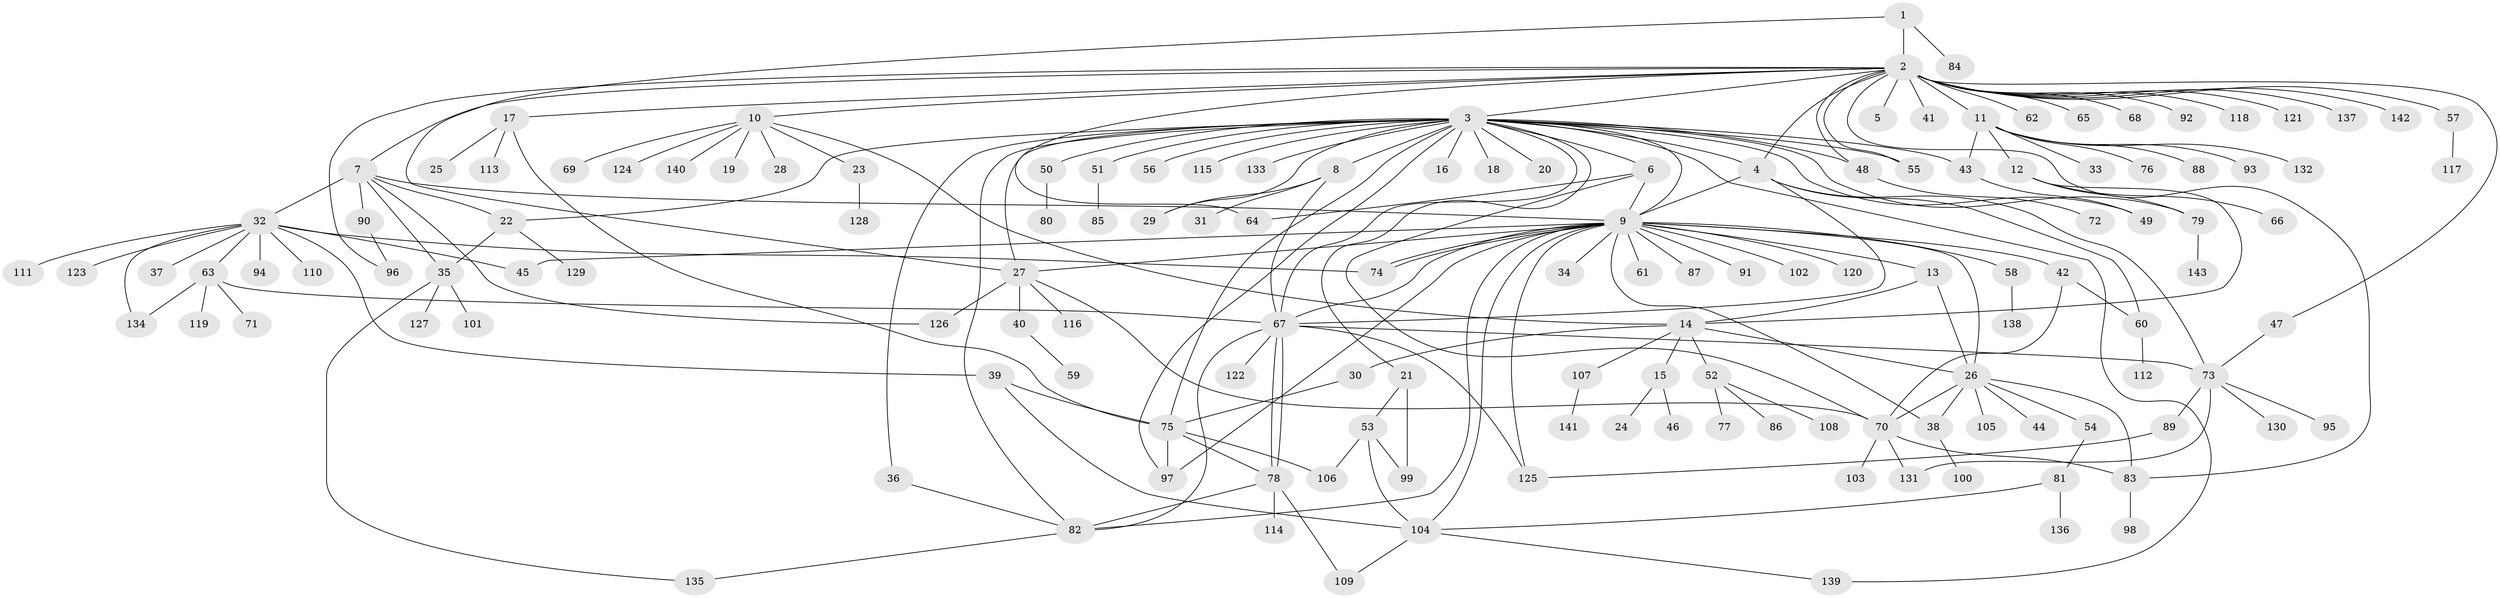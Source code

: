 // Generated by graph-tools (version 1.1) at 2025/49/03/09/25 03:49:51]
// undirected, 143 vertices, 202 edges
graph export_dot {
graph [start="1"]
  node [color=gray90,style=filled];
  1;
  2;
  3;
  4;
  5;
  6;
  7;
  8;
  9;
  10;
  11;
  12;
  13;
  14;
  15;
  16;
  17;
  18;
  19;
  20;
  21;
  22;
  23;
  24;
  25;
  26;
  27;
  28;
  29;
  30;
  31;
  32;
  33;
  34;
  35;
  36;
  37;
  38;
  39;
  40;
  41;
  42;
  43;
  44;
  45;
  46;
  47;
  48;
  49;
  50;
  51;
  52;
  53;
  54;
  55;
  56;
  57;
  58;
  59;
  60;
  61;
  62;
  63;
  64;
  65;
  66;
  67;
  68;
  69;
  70;
  71;
  72;
  73;
  74;
  75;
  76;
  77;
  78;
  79;
  80;
  81;
  82;
  83;
  84;
  85;
  86;
  87;
  88;
  89;
  90;
  91;
  92;
  93;
  94;
  95;
  96;
  97;
  98;
  99;
  100;
  101;
  102;
  103;
  104;
  105;
  106;
  107;
  108;
  109;
  110;
  111;
  112;
  113;
  114;
  115;
  116;
  117;
  118;
  119;
  120;
  121;
  122;
  123;
  124;
  125;
  126;
  127;
  128;
  129;
  130;
  131;
  132;
  133;
  134;
  135;
  136;
  137;
  138;
  139;
  140;
  141;
  142;
  143;
  1 -- 2;
  1 -- 27;
  1 -- 84;
  2 -- 3;
  2 -- 4;
  2 -- 5;
  2 -- 7;
  2 -- 10;
  2 -- 11;
  2 -- 17;
  2 -- 41;
  2 -- 47;
  2 -- 48;
  2 -- 55;
  2 -- 57;
  2 -- 62;
  2 -- 64;
  2 -- 65;
  2 -- 68;
  2 -- 83;
  2 -- 92;
  2 -- 96;
  2 -- 118;
  2 -- 121;
  2 -- 137;
  2 -- 142;
  3 -- 4;
  3 -- 6;
  3 -- 8;
  3 -- 9;
  3 -- 16;
  3 -- 18;
  3 -- 20;
  3 -- 21;
  3 -- 22;
  3 -- 27;
  3 -- 29;
  3 -- 36;
  3 -- 43;
  3 -- 48;
  3 -- 49;
  3 -- 50;
  3 -- 51;
  3 -- 55;
  3 -- 56;
  3 -- 67;
  3 -- 75;
  3 -- 79;
  3 -- 82;
  3 -- 97;
  3 -- 115;
  3 -- 133;
  3 -- 139;
  4 -- 9;
  4 -- 60;
  4 -- 67;
  4 -- 73;
  6 -- 9;
  6 -- 64;
  6 -- 70;
  7 -- 9;
  7 -- 22;
  7 -- 32;
  7 -- 35;
  7 -- 90;
  7 -- 126;
  8 -- 29;
  8 -- 31;
  8 -- 67;
  9 -- 13;
  9 -- 26;
  9 -- 27;
  9 -- 34;
  9 -- 38;
  9 -- 42;
  9 -- 45;
  9 -- 58;
  9 -- 61;
  9 -- 67;
  9 -- 74;
  9 -- 74;
  9 -- 82;
  9 -- 87;
  9 -- 91;
  9 -- 97;
  9 -- 102;
  9 -- 104;
  9 -- 120;
  9 -- 125;
  10 -- 14;
  10 -- 19;
  10 -- 23;
  10 -- 28;
  10 -- 69;
  10 -- 124;
  10 -- 140;
  11 -- 12;
  11 -- 33;
  11 -- 43;
  11 -- 76;
  11 -- 88;
  11 -- 93;
  11 -- 132;
  12 -- 14;
  12 -- 66;
  12 -- 79;
  13 -- 14;
  13 -- 26;
  14 -- 15;
  14 -- 26;
  14 -- 30;
  14 -- 52;
  14 -- 107;
  15 -- 24;
  15 -- 46;
  17 -- 25;
  17 -- 75;
  17 -- 113;
  21 -- 53;
  21 -- 99;
  22 -- 35;
  22 -- 129;
  23 -- 128;
  26 -- 38;
  26 -- 44;
  26 -- 54;
  26 -- 70;
  26 -- 83;
  26 -- 105;
  27 -- 40;
  27 -- 70;
  27 -- 116;
  27 -- 126;
  30 -- 75;
  32 -- 37;
  32 -- 39;
  32 -- 45;
  32 -- 63;
  32 -- 74;
  32 -- 94;
  32 -- 110;
  32 -- 111;
  32 -- 123;
  32 -- 134;
  35 -- 101;
  35 -- 127;
  35 -- 135;
  36 -- 82;
  38 -- 100;
  39 -- 75;
  39 -- 104;
  40 -- 59;
  42 -- 60;
  42 -- 70;
  43 -- 49;
  47 -- 73;
  48 -- 72;
  50 -- 80;
  51 -- 85;
  52 -- 77;
  52 -- 86;
  52 -- 108;
  53 -- 99;
  53 -- 104;
  53 -- 106;
  54 -- 81;
  57 -- 117;
  58 -- 138;
  60 -- 112;
  63 -- 67;
  63 -- 71;
  63 -- 119;
  63 -- 134;
  67 -- 73;
  67 -- 78;
  67 -- 78;
  67 -- 82;
  67 -- 122;
  67 -- 125;
  70 -- 83;
  70 -- 103;
  70 -- 131;
  73 -- 89;
  73 -- 95;
  73 -- 130;
  73 -- 131;
  75 -- 78;
  75 -- 97;
  75 -- 106;
  78 -- 82;
  78 -- 109;
  78 -- 114;
  79 -- 143;
  81 -- 104;
  81 -- 136;
  82 -- 135;
  83 -- 98;
  89 -- 125;
  90 -- 96;
  104 -- 109;
  104 -- 139;
  107 -- 141;
}
